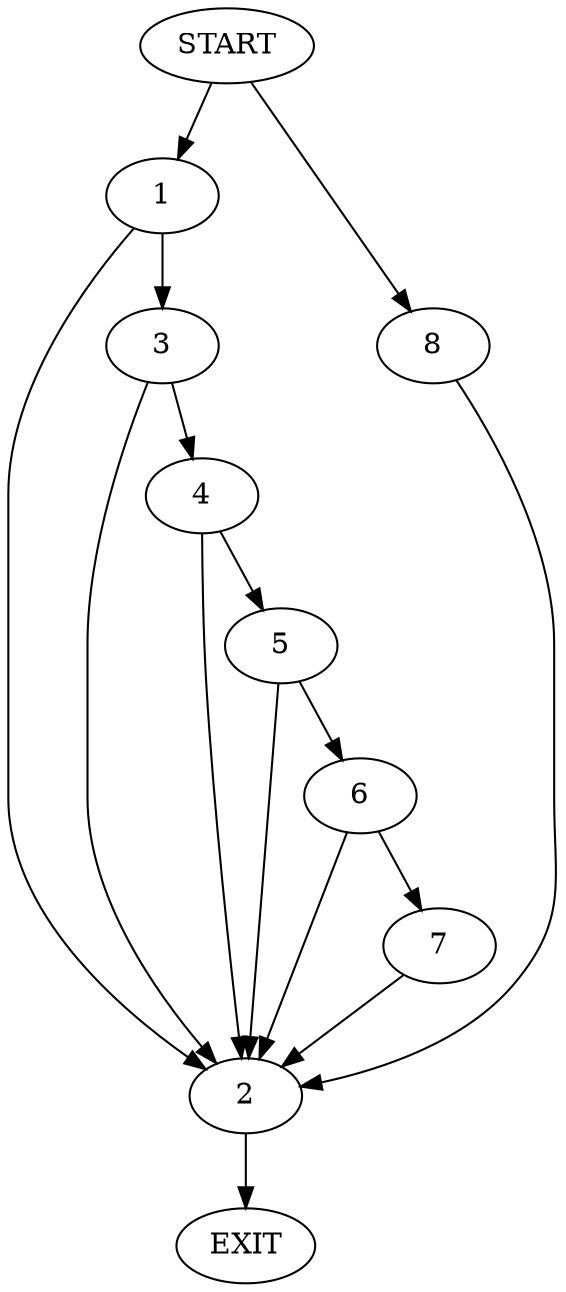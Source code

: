 digraph {
0 [label="START"]
9 [label="EXIT"]
0 -> 1
1 -> 2
1 -> 3
3 -> 2
3 -> 4
2 -> 9
4 -> 2
4 -> 5
5 -> 6
5 -> 2
6 -> 2
6 -> 7
7 -> 2
0 -> 8
8 -> 2
}
